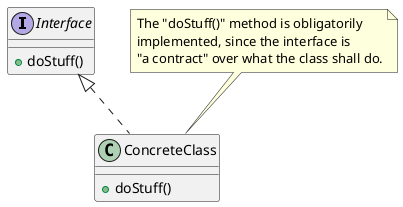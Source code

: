 @startuml
interface Interface{
    + doStuff()
}

class ConcreteClass{
    + doStuff()
}

ConcreteClass .up.|> Interface

note top of ConcreteClass
    The "doStuff()" method is obligatorily
    implemented, since the interface is
    "a contract" over what the class shall do.
end note
@enduml
